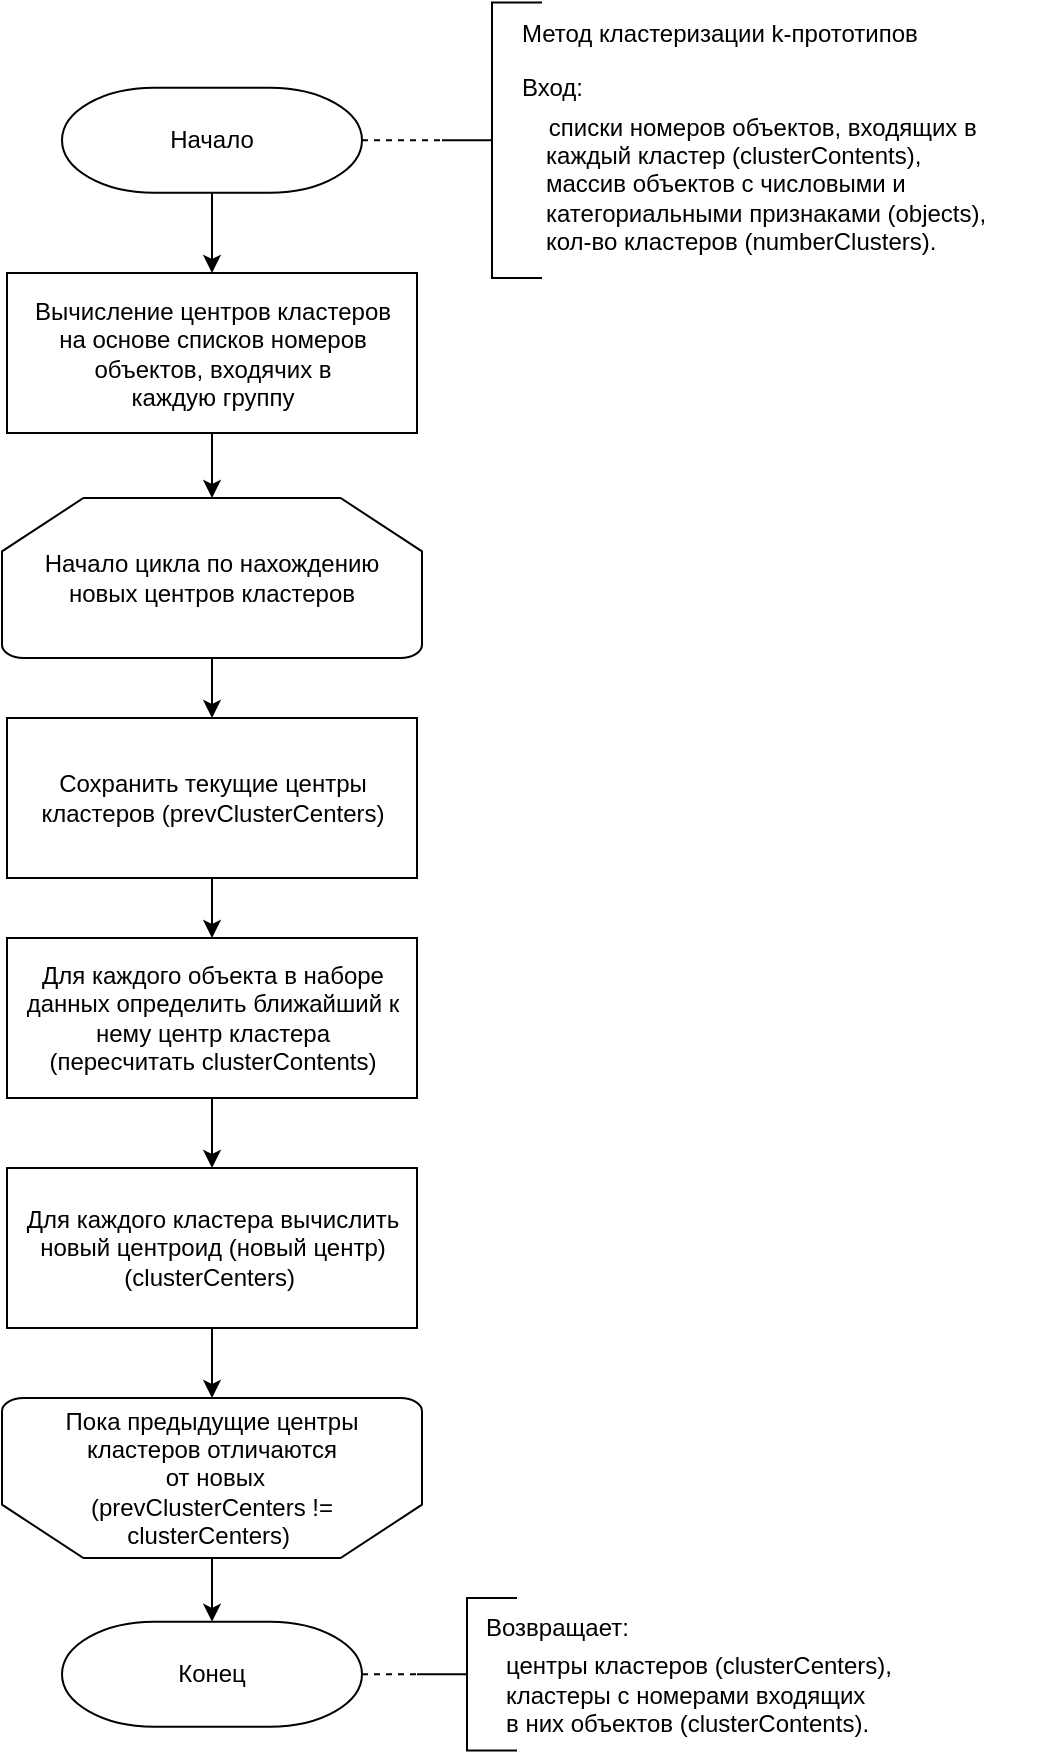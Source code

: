 <mxfile>
    <diagram id="tPg7lvVMtvuBfPQgrAko" name="Страница 1">
        <mxGraphModel dx="1011" dy="809" grid="1" gridSize="10" guides="1" tooltips="1" connect="1" arrows="1" fold="1" page="1" pageScale="1" pageWidth="827" pageHeight="1169" math="0" shadow="0">
            <root>
                <mxCell id="0"/>
                <mxCell id="1" parent="0"/>
                <mxCell id="17" style="edgeStyle=none;html=1;entryX=0;entryY=0.5;entryDx=0;entryDy=0;entryPerimeter=0;fontSize=12;endArrow=none;endFill=0;dashed=1;exitX=1;exitY=0.5;exitDx=0;exitDy=0;exitPerimeter=0;" parent="1" source="7" target="8" edge="1">
                    <mxGeometry relative="1" as="geometry">
                        <mxPoint x="460" y="73" as="sourcePoint"/>
                    </mxGeometry>
                </mxCell>
                <mxCell id="64" style="edgeStyle=none;html=1;exitX=0.5;exitY=1;exitDx=0;exitDy=0;exitPerimeter=0;entryX=0.5;entryY=0;entryDx=0;entryDy=0;" parent="1" source="7" target="21" edge="1">
                    <mxGeometry relative="1" as="geometry"/>
                </mxCell>
                <mxCell id="7" value="Начало" style="strokeWidth=1;html=1;shape=mxgraph.flowchart.terminator;whiteSpace=wrap;strokeColor=default;gradientColor=none;" parent="1" vertex="1">
                    <mxGeometry x="280" y="54.85" width="150" height="52.5" as="geometry"/>
                </mxCell>
                <mxCell id="8" value="" style="strokeWidth=1;html=1;shape=mxgraph.flowchart.annotation_2;align=left;labelPosition=right;pointerEvents=1;strokeColor=default;fontSize=13;gradientColor=none;" parent="1" vertex="1">
                    <mxGeometry x="470" y="12.19" width="50" height="137.81" as="geometry"/>
                </mxCell>
                <mxCell id="9" value="&lt;span style=&quot;font-size: 12px;&quot;&gt;Метод кластеризации k-прототипов&lt;/span&gt;" style="text;html=1;align=left;verticalAlign=middle;resizable=0;points=[];autosize=1;strokeColor=none;fillColor=none;fontSize=13;strokeWidth=1;" parent="1" vertex="1">
                    <mxGeometry x="507.5" y="12.19" width="230" height="30" as="geometry"/>
                </mxCell>
                <mxCell id="10" value="Вход:" style="text;html=1;align=left;verticalAlign=middle;resizable=0;points=[];autosize=1;strokeColor=none;fillColor=none;fontSize=12;" parent="1" vertex="1">
                    <mxGeometry x="507.5" y="40" width="50" height="30" as="geometry"/>
                </mxCell>
                <mxCell id="11" value="&lt;div style=&quot;text-align: center;&quot;&gt;&lt;span style=&quot;background-color: initial;&quot;&gt;списки номеров объектов, входящих в&amp;nbsp;&lt;/span&gt;&lt;/div&gt;&lt;div style=&quot;&quot;&gt;&lt;span style=&quot;background-color: initial;&quot;&gt;каждый кластер (clusterContents&lt;/span&gt;&lt;span style=&quot;background-color: initial;&quot;&gt;),&lt;/span&gt;&lt;/div&gt;&lt;div style=&quot;&quot;&gt;массив объектов с числовыми и&lt;br&gt;категориальными признаками (objects),&lt;span style=&quot;background-color: initial;&quot;&gt;&lt;br&gt;&lt;/span&gt;&lt;/div&gt;кол-во кластеров (numberClusters)." style="text;html=1;align=left;verticalAlign=middle;resizable=0;points=[];autosize=1;strokeColor=none;fillColor=none;fontSize=12;" parent="1" vertex="1">
                    <mxGeometry x="520" y="57.5" width="250" height="90" as="geometry"/>
                </mxCell>
                <mxCell id="65" style="edgeStyle=none;html=1;exitX=0.5;exitY=1;exitDx=0;exitDy=0;entryX=0.5;entryY=0;entryDx=0;entryDy=0;entryPerimeter=0;" parent="1" source="21" target="44" edge="1">
                    <mxGeometry relative="1" as="geometry"/>
                </mxCell>
                <mxCell id="21" value="Вычисление центров кластеров &lt;br&gt;на основе списков номеров объектов, входячих в &lt;br&gt;каждую группу" style="rounded=0;whiteSpace=wrap;html=1;strokeColor=default;strokeWidth=1;fontSize=12;gradientColor=none;" parent="1" vertex="1">
                    <mxGeometry x="252.5" y="147.5" width="205" height="80" as="geometry"/>
                </mxCell>
                <mxCell id="66" style="edgeStyle=none;html=1;exitX=0.5;exitY=1;exitDx=0;exitDy=0;exitPerimeter=0;" parent="1" source="44" target="46" edge="1">
                    <mxGeometry relative="1" as="geometry"/>
                </mxCell>
                <mxCell id="44" value="Начало цикла по нахождению&lt;br&gt;новых центров кластеров" style="strokeWidth=1;html=1;shape=mxgraph.flowchart.loop_limit;whiteSpace=wrap;" parent="1" vertex="1">
                    <mxGeometry x="250" y="260" width="210" height="80" as="geometry"/>
                </mxCell>
                <mxCell id="67" style="edgeStyle=none;html=1;exitX=0.5;exitY=1;exitDx=0;exitDy=0;entryX=0.5;entryY=0;entryDx=0;entryDy=0;" parent="1" source="46" target="49" edge="1">
                    <mxGeometry relative="1" as="geometry"/>
                </mxCell>
                <mxCell id="46" value="Сохранить текущие центры кластеров (prevClusterCenters)" style="rounded=0;whiteSpace=wrap;html=1;strokeColor=default;strokeWidth=1;fontSize=12;gradientColor=none;" parent="1" vertex="1">
                    <mxGeometry x="252.5" y="370" width="205" height="80" as="geometry"/>
                </mxCell>
                <mxCell id="68" style="edgeStyle=none;html=1;exitX=0.5;exitY=1;exitDx=0;exitDy=0;" parent="1" source="49" target="50" edge="1">
                    <mxGeometry relative="1" as="geometry"/>
                </mxCell>
                <mxCell id="49" value="Для каждого объекта в наборе данных определить ближайший к нему центр кластера &lt;br&gt;(пересчитать&lt;span style=&quot;text-align: left;&quot;&gt;&amp;nbsp;clusterContents&lt;/span&gt;)" style="rounded=0;whiteSpace=wrap;html=1;strokeColor=default;strokeWidth=1;fontSize=12;gradientColor=none;" parent="1" vertex="1">
                    <mxGeometry x="252.5" y="480" width="205" height="80" as="geometry"/>
                </mxCell>
                <mxCell id="69" style="edgeStyle=none;html=1;exitX=0.5;exitY=1;exitDx=0;exitDy=0;entryX=0.5;entryY=1;entryDx=0;entryDy=0;entryPerimeter=0;" parent="1" source="50" target="53" edge="1">
                    <mxGeometry relative="1" as="geometry"/>
                </mxCell>
                <mxCell id="50" value="Для каждого кластера вычислить новый центроид (новый центр)&lt;br&gt;(сlusterCenters)&amp;nbsp;" style="rounded=0;whiteSpace=wrap;html=1;strokeColor=default;strokeWidth=1;fontSize=12;gradientColor=none;" parent="1" vertex="1">
                    <mxGeometry x="252.5" y="595" width="205" height="80" as="geometry"/>
                </mxCell>
                <mxCell id="70" style="edgeStyle=none;html=1;exitX=0.5;exitY=0;exitDx=0;exitDy=0;exitPerimeter=0;entryX=0.5;entryY=0;entryDx=0;entryDy=0;entryPerimeter=0;" parent="1" source="53" target="59" edge="1">
                    <mxGeometry relative="1" as="geometry"/>
                </mxCell>
                <mxCell id="53" value="Пока предыдущие центры&lt;br&gt;кластеров отличаются&lt;br&gt;&amp;nbsp;от&amp;nbsp;новых &lt;br&gt;(prevClusterCenters != сlusterCenters)&amp;nbsp;" style="strokeWidth=1;html=1;shape=mxgraph.flowchart.loop_limit;whiteSpace=wrap;direction=west;" parent="1" vertex="1">
                    <mxGeometry x="250" y="710" width="210" height="80" as="geometry"/>
                </mxCell>
                <mxCell id="59" value="Конец" style="strokeWidth=1;html=1;shape=mxgraph.flowchart.terminator;whiteSpace=wrap;strokeColor=default;gradientColor=none;" parent="1" vertex="1">
                    <mxGeometry x="280" y="821.88" width="150" height="52.5" as="geometry"/>
                </mxCell>
                <mxCell id="71" style="edgeStyle=none;html=1;entryX=0;entryY=0.5;entryDx=0;entryDy=0;entryPerimeter=0;fontSize=12;endArrow=none;endFill=0;dashed=1;exitX=1;exitY=0.5;exitDx=0;exitDy=0;exitPerimeter=0;" parent="1" source="59" target="72" edge="1">
                    <mxGeometry relative="1" as="geometry">
                        <mxPoint x="430" y="848.14" as="sourcePoint"/>
                    </mxGeometry>
                </mxCell>
                <mxCell id="72" value="" style="strokeWidth=1;html=1;shape=mxgraph.flowchart.annotation_2;align=left;labelPosition=right;pointerEvents=1;strokeColor=default;fontSize=13;gradientColor=none;" parent="1" vertex="1">
                    <mxGeometry x="457.5" y="810.01" width="50" height="76.25" as="geometry"/>
                </mxCell>
                <mxCell id="73" value="Возвращает:" style="text;html=1;align=left;verticalAlign=middle;resizable=0;points=[];autosize=1;strokeColor=none;fillColor=none;fontSize=12;" parent="1" vertex="1">
                    <mxGeometry x="490" y="810.01" width="100" height="30" as="geometry"/>
                </mxCell>
                <mxCell id="74" value="&lt;br&gt;центры кластеров (clusterCenters),&lt;br&gt;кластеры с номерами входящих &lt;br&gt;в них объектов (clusterContents)." style="text;html=1;align=left;verticalAlign=middle;resizable=0;points=[];autosize=1;strokeColor=none;fillColor=none;fontSize=12;" parent="1" vertex="1">
                    <mxGeometry x="500" y="816.26" width="220" height="70" as="geometry"/>
                </mxCell>
            </root>
        </mxGraphModel>
    </diagram>
</mxfile>